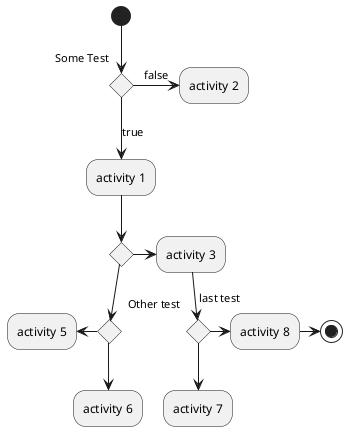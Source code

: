 @startuml
(*) --> if "Some Test" then
-->[true] "activity 1"
if "" then
-> "activity 3" as a3
else
if "Other test" then
-left-> "activity 5"
else
--> "activity 6"
endif
endif
else
->[false] "activity 2"
endif
a3 --> if "last test" then
--> "activity 7"
else
-> "activity 8"
"activity 8" -> (*)
endif
@enduml